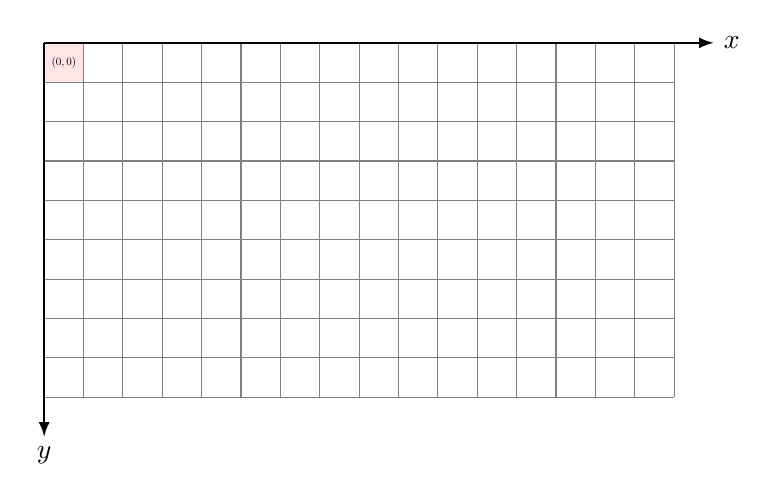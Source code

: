 ﻿\begin{tikzpicture}[scale=0.5]

\tikzstyle{arrow} = [->,>=latex,thick]

\fill[red!10] (0,9) rectangle ++(1,-1);

\draw[gray, step=1] (0,0) grid (16,9);
\node[scale=0.4] at (0.5,8.5) {$(0,0)$};

\draw[arrow] (0,9)--(17,9) node[right]{$x$};
\draw[arrow] (0,9)--(0,-1) node[below]{$y$};


\end{tikzpicture}
